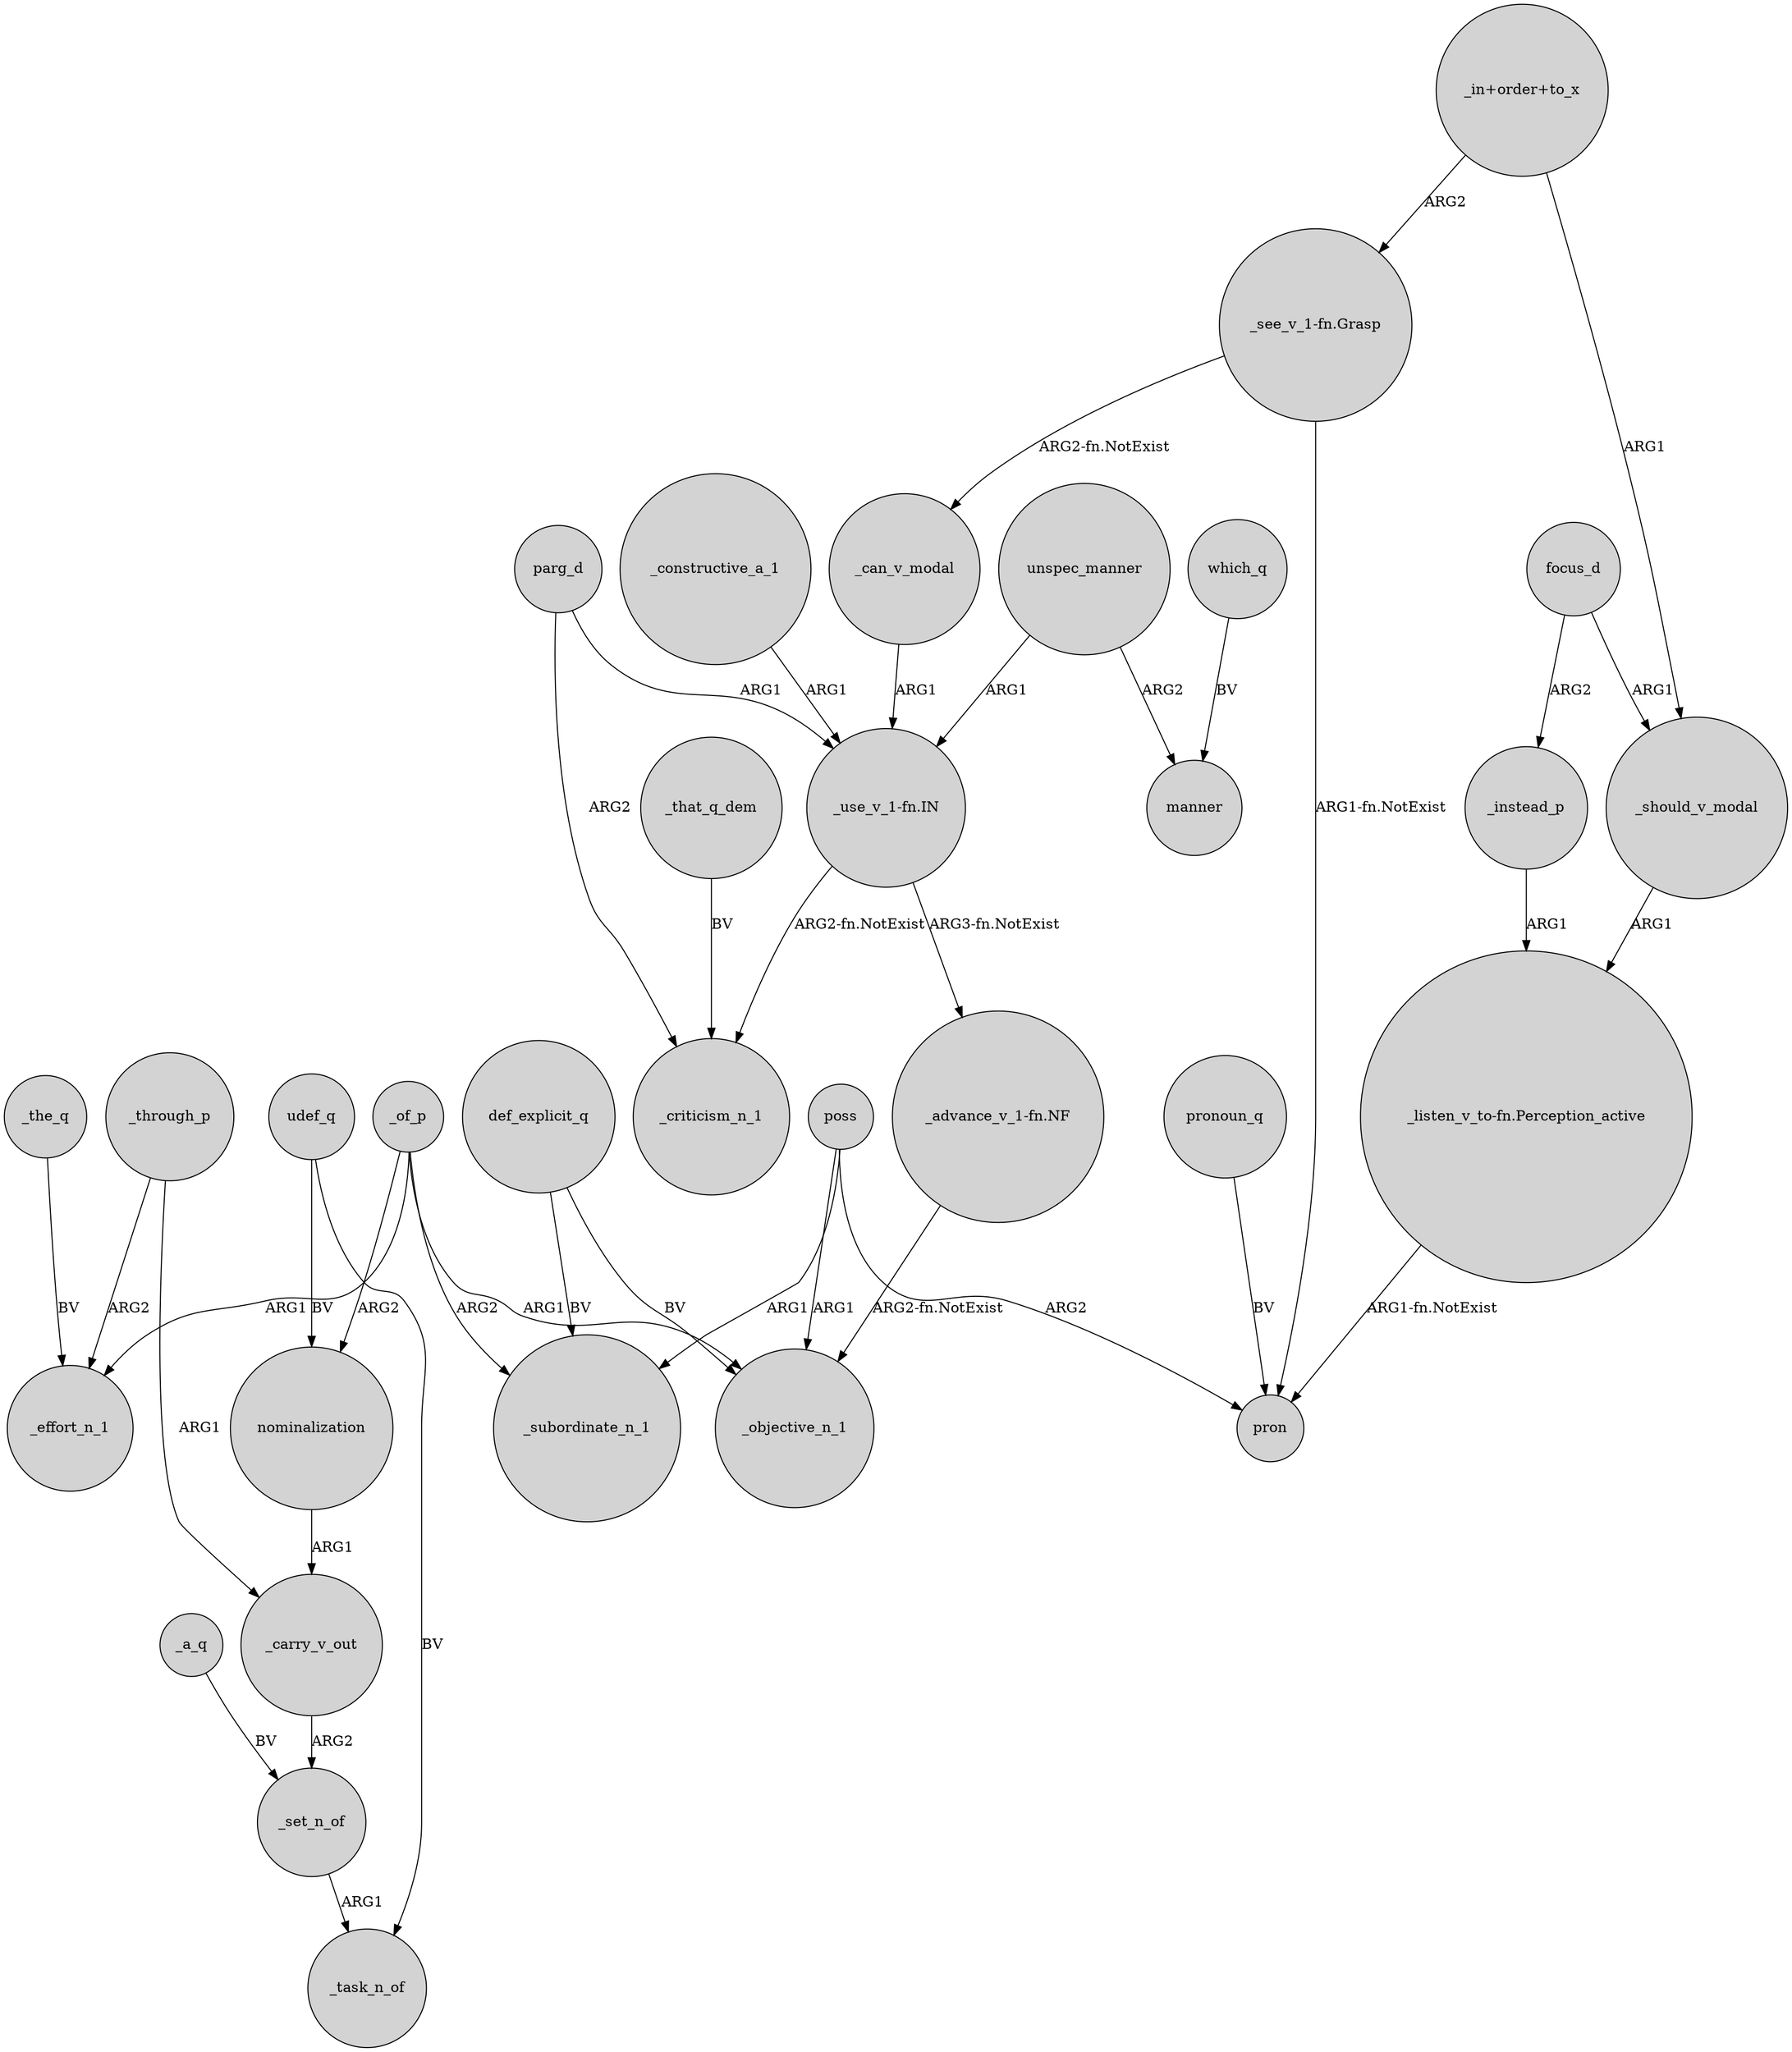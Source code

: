 digraph {
	node [shape=circle style=filled]
	"_advance_v_1-fn.NF" -> _objective_n_1 [label="ARG2-fn.NotExist"]
	def_explicit_q -> _subordinate_n_1 [label=BV]
	_of_p -> _effort_n_1 [label=ARG1]
	poss -> pron [label=ARG2]
	udef_q -> _task_n_of [label=BV]
	_that_q_dem -> _criticism_n_1 [label=BV]
	_through_p -> _carry_v_out [label=ARG1]
	_the_q -> _effort_n_1 [label=BV]
	"_use_v_1-fn.IN" -> "_advance_v_1-fn.NF" [label="ARG3-fn.NotExist"]
	"_in+order+to_x" -> _should_v_modal [label=ARG1]
	"_use_v_1-fn.IN" -> _criticism_n_1 [label="ARG2-fn.NotExist"]
	poss -> _objective_n_1 [label=ARG1]
	which_q -> manner [label=BV]
	_of_p -> _subordinate_n_1 [label=ARG2]
	"_see_v_1-fn.Grasp" -> _can_v_modal [label="ARG2-fn.NotExist"]
	_constructive_a_1 -> "_use_v_1-fn.IN" [label=ARG1]
	nominalization -> _carry_v_out [label=ARG1]
	pronoun_q -> pron [label=BV]
	focus_d -> _should_v_modal [label=ARG1]
	_a_q -> _set_n_of [label=BV]
	_instead_p -> "_listen_v_to-fn.Perception_active" [label=ARG1]
	_through_p -> _effort_n_1 [label=ARG2]
	poss -> _subordinate_n_1 [label=ARG1]
	_carry_v_out -> _set_n_of [label=ARG2]
	parg_d -> "_use_v_1-fn.IN" [label=ARG1]
	_of_p -> nominalization [label=ARG2]
	def_explicit_q -> _objective_n_1 [label=BV]
	udef_q -> nominalization [label=BV]
	parg_d -> _criticism_n_1 [label=ARG2]
	"_in+order+to_x" -> "_see_v_1-fn.Grasp" [label=ARG2]
	_should_v_modal -> "_listen_v_to-fn.Perception_active" [label=ARG1]
	_of_p -> _objective_n_1 [label=ARG1]
	_set_n_of -> _task_n_of [label=ARG1]
	"_see_v_1-fn.Grasp" -> pron [label="ARG1-fn.NotExist"]
	unspec_manner -> "_use_v_1-fn.IN" [label=ARG1]
	"_listen_v_to-fn.Perception_active" -> pron [label="ARG1-fn.NotExist"]
	unspec_manner -> manner [label=ARG2]
	_can_v_modal -> "_use_v_1-fn.IN" [label=ARG1]
	focus_d -> _instead_p [label=ARG2]
}
